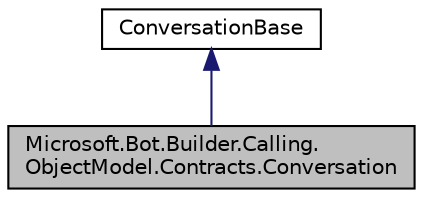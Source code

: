 digraph "Microsoft.Bot.Builder.Calling.ObjectModel.Contracts.Conversation"
{
  edge [fontname="Helvetica",fontsize="10",labelfontname="Helvetica",labelfontsize="10"];
  node [fontname="Helvetica",fontsize="10",shape=record];
  Node1 [label="Microsoft.Bot.Builder.Calling.\lObjectModel.Contracts.Conversation",height=0.2,width=0.4,color="black", fillcolor="grey75", style="filled", fontcolor="black"];
  Node2 -> Node1 [dir="back",color="midnightblue",fontsize="10",style="solid",fontname="Helvetica"];
  Node2 [label="ConversationBase",height=0.2,width=0.4,color="black", fillcolor="white", style="filled",URL="$db/dff/class_microsoft_1_1_bot_1_1_builder_1_1_calling_1_1_object_model_1_1_contracts_1_1_conversation_base.html",tooltip="This base class defines a subset of properties which define a conversation. Conversation class derive..."];
}
